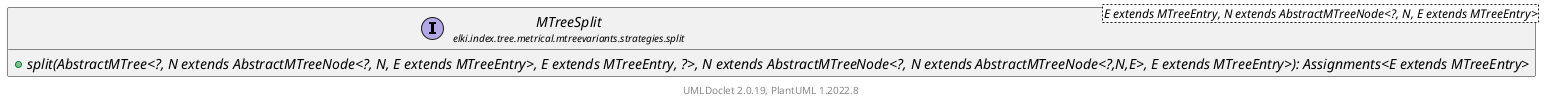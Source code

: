 @startuml
    remove .*\.(Instance|Par|Parameterizer|Factory)$
    set namespaceSeparator none
    hide empty fields
    hide empty methods

    interface "<size:14>MTreeSplit\n<size:10>elki.index.tree.metrical.mtreevariants.strategies.split" as elki.index.tree.metrical.mtreevariants.strategies.split.MTreeSplit<E extends MTreeEntry, N extends AbstractMTreeNode<?, N, E extends MTreeEntry>> [[MTreeSplit.html]] {
        {abstract} +split(AbstractMTree<?, N extends AbstractMTreeNode<?, N, E extends MTreeEntry>, E extends MTreeEntry, ?>, N extends AbstractMTreeNode<?, N extends AbstractMTreeNode<?,N,E>, E extends MTreeEntry>): Assignments<E extends MTreeEntry>
    }

    center footer UMLDoclet 2.0.19, PlantUML 1.2022.8
@enduml
